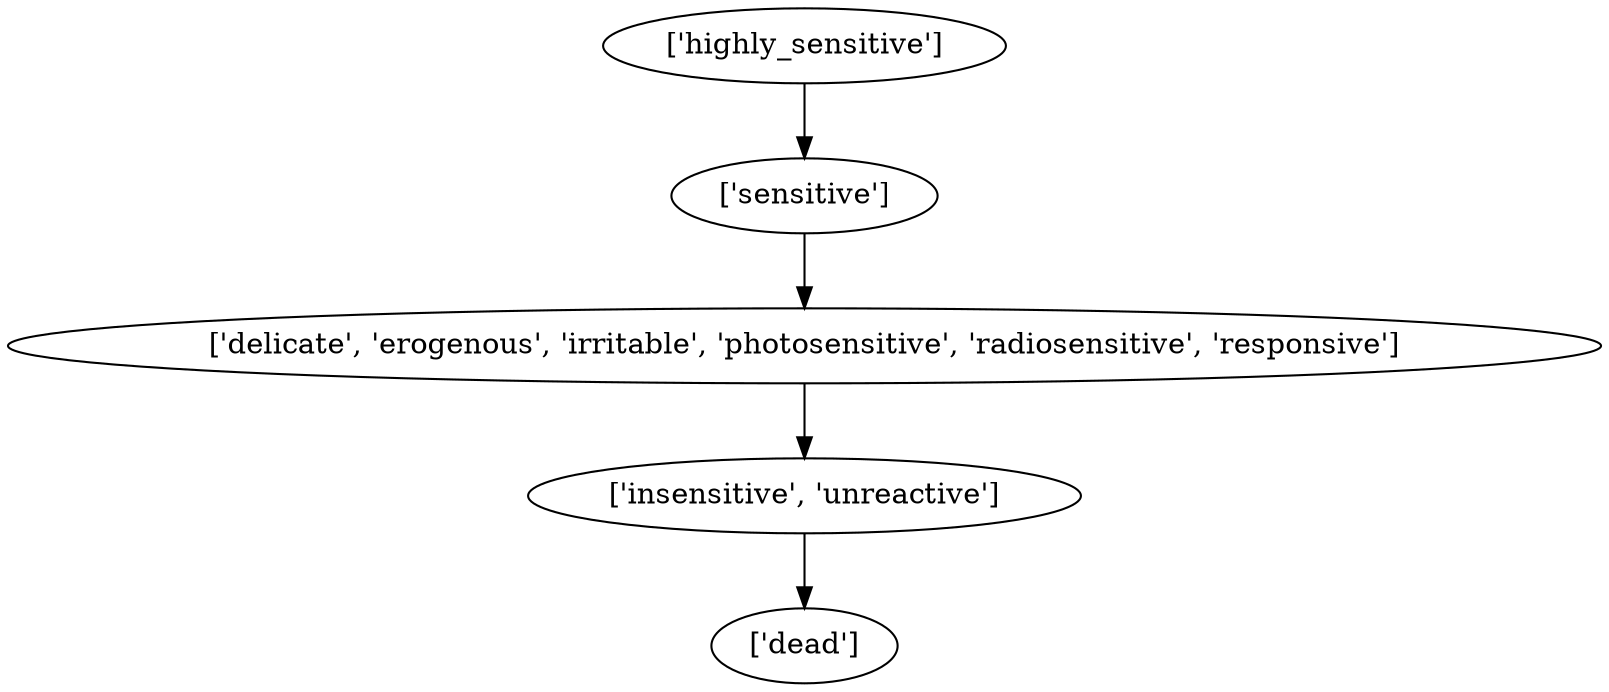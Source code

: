 strict digraph  {
	"['highly_sensitive']" -> "['sensitive']";
	"['sensitive']" -> "['delicate', 'erogenous', 'irritable', 'photosensitive', 'radiosensitive', 'responsive']";
	"['delicate', 'erogenous', 'irritable', 'photosensitive', 'radiosensitive', 'responsive']" -> "['insensitive', 'unreactive']";
	"['insensitive', 'unreactive']" -> "['dead']";
}
